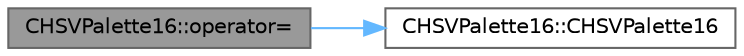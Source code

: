 digraph "CHSVPalette16::operator="
{
 // LATEX_PDF_SIZE
  bgcolor="transparent";
  edge [fontname=Helvetica,fontsize=10,labelfontname=Helvetica,labelfontsize=10];
  node [fontname=Helvetica,fontsize=10,shape=box,height=0.2,width=0.4];
  rankdir="LR";
  Node1 [id="Node000001",label="CHSVPalette16::operator=",height=0.2,width=0.4,color="gray40", fillcolor="grey60", style="filled", fontcolor="black",tooltip="Create palette from palette stored in PROGMEM."];
  Node1 -> Node2 [id="edge1_Node000001_Node000002",color="steelblue1",style="solid",tooltip=" "];
  Node2 [id="Node000002",label="CHSVPalette16::CHSVPalette16",height=0.2,width=0.4,color="grey40", fillcolor="white", style="filled",URL="$d8/dfa/class_c_h_s_v_palette16_a3d67a852c2d9195cbe0308b9db757aa7.html#a3d67a852c2d9195cbe0308b9db757aa7",tooltip="Default constructor."];
}
